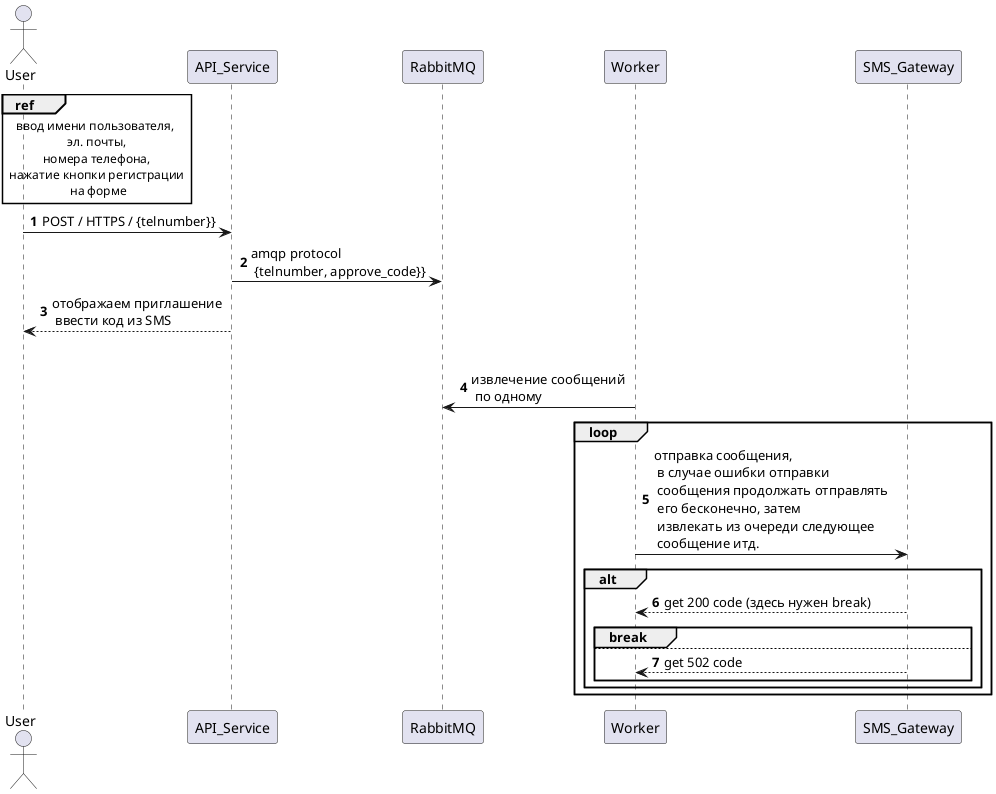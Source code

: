 {
  "sha1": "ju5bgf3pqhfu1q8mc15r91ejrxivdke",
  "insertion": {
    "when": "2024-06-03T18:59:32.258Z",
    "url": "https://forum.plantuml.net/15082/probably-error-bug",
    "user": "plantuml@gmail.com"
  }
}
@startuml
'https://plantuml.com/sequence-diagram

actor User
participant API_Service as Api
participant RabbitMQ as RMQ
participant Worker as Worker
participant SMS_Gateway as SMS

autonumber

ref over User: ввод имени пользователя, \n эл. почты, \n номера телефона, \n нажатие кнопки регистрации \n на форме
User -> Api: POST / HTTPS / {telnumber}}
Api -> RMQ: amqp protocol \n {telnumber, approve_code}}
User <-- Api: отображаем приглашение \n ввести код из SMS

loop бесконечный цикл опроса очереди и отправки сообщений
    Worker -> RMQ: извлечение сообщений \n по одному
    loop
        Worker -> SMS: отправка сообщения, \n в случае ошибки отправки \n сообщения продолжать отправлять \n его бесконечно, затем \n извлекать из очереди следующее \n сообщение итд.
        alt
            SMS --> Worker: get 200 code (здесь нужен break)
            break
        else
            SMS --> Worker: get 502 code
        end
    end
end

@enduml
